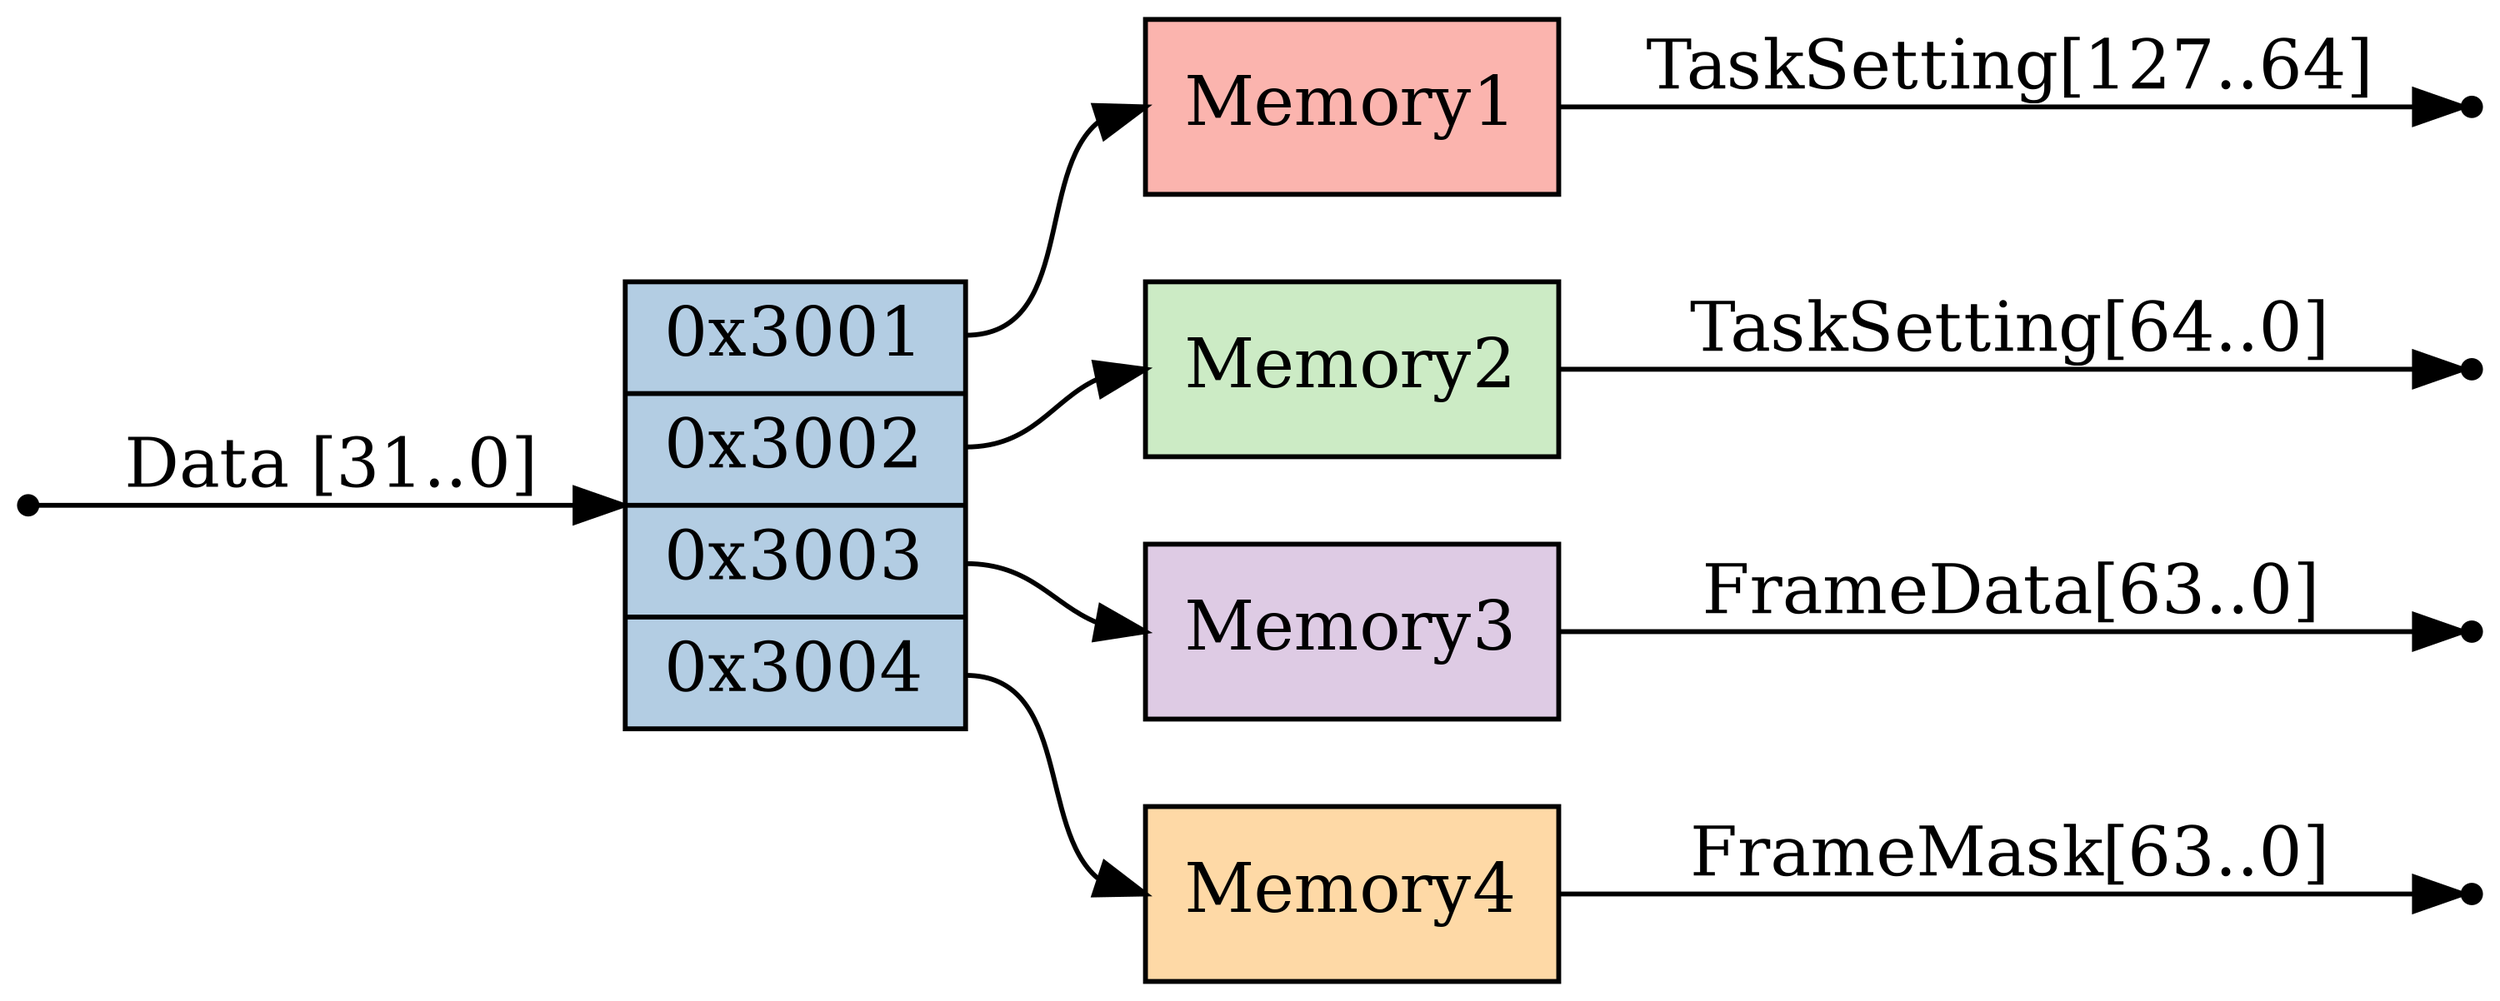 digraph finite_state_machine {
    rankdir=LR;
    size="20!,20"; resolution=25;

    node [shape = point] start end1 end2 end3 end4;

    node [shape = box, colorscheme = pastel19];

    node [style=filled,fillcolor=1 label="Memory1"] D1;
    node [style=filled,fillcolor=3 label="Memory2"] D2;
    node [style=filled,fillcolor=4 label="Memory3"] D3;
    node [style=filled,fillcolor=5 label="Memory4"] D4;

    struct1 [style=filled,fillcolor=2,shape=record label="<f0> 0x3001 |<f1> 0x3002|<f2> 0x3003|<f3> 0x3004"];


    start -> struct1 [label="Data [31..0]"];


    edge [tailport=e, headport=w];

    struct1:f0 -> D1;
    struct1:f1 -> D2;
    struct1:f2 -> D3;
    struct1:f3 -> D4;

    D1    -> end1 [label="TaskSetting[127..64]"];
    D2    -> end2 [label="TaskSetting[64..0]"];
    D3    -> end3 [label="FrameData[63..0]"];
    D4    -> end4 [label="FrameMask[63..0]"];

}